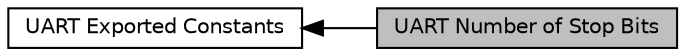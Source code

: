 digraph "UART Number of Stop Bits"
{
  edge [fontname="Helvetica",fontsize="10",labelfontname="Helvetica",labelfontsize="10"];
  node [fontname="Helvetica",fontsize="10",shape=box];
  rankdir=LR;
  Node1 [label="UART Number of Stop Bits",height=0.2,width=0.4,color="black", fillcolor="grey75", style="filled", fontcolor="black",tooltip=" "];
  Node2 [label="UART Exported Constants",height=0.2,width=0.4,color="black", fillcolor="white", style="filled",URL="$group__UART__Exported__Constants.html",tooltip=" "];
  Node2->Node1 [shape=plaintext, dir="back", style="solid"];
}
